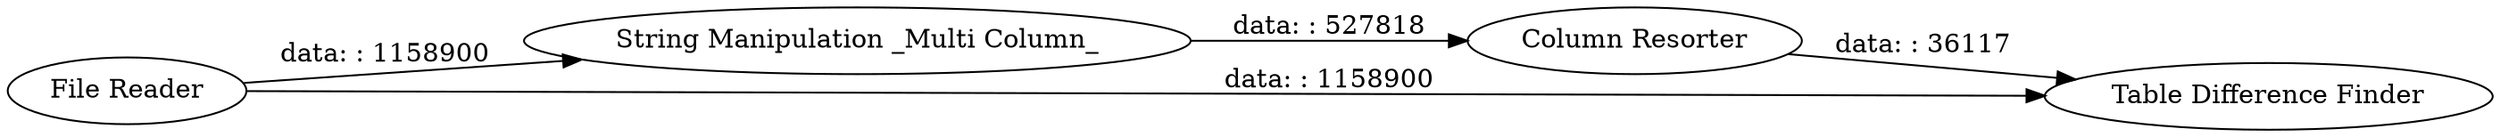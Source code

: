 digraph {
	"4589883966847906151_7" [label="String Manipulation _Multi Column_"]
	"4589883966847906151_1" [label="Table Difference Finder"]
	"4589883966847906151_6" [label="File Reader"]
	"4589883966847906151_8" [label="Column Resorter"]
	"4589883966847906151_7" -> "4589883966847906151_8" [label="data: : 527818"]
	"4589883966847906151_6" -> "4589883966847906151_7" [label="data: : 1158900"]
	"4589883966847906151_8" -> "4589883966847906151_1" [label="data: : 36117"]
	"4589883966847906151_6" -> "4589883966847906151_1" [label="data: : 1158900"]
	rankdir=LR
}
